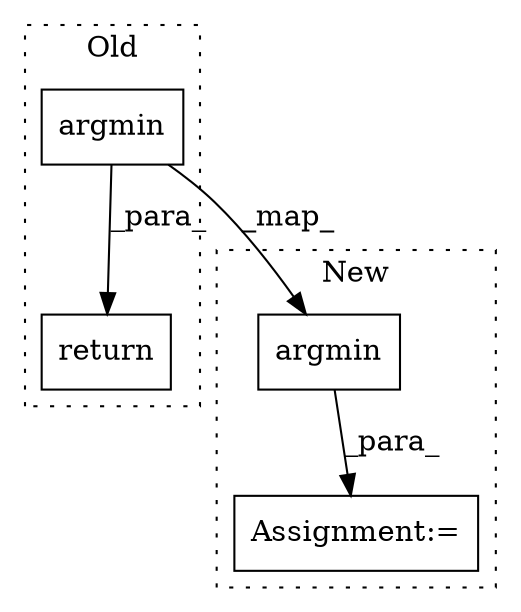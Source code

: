 digraph G {
subgraph cluster0 {
1 [label="argmin" a="32" s="3882,3898" l="7,1" shape="box"];
4 [label="return" a="41" s="3866" l="7" shape="box"];
label = "Old";
style="dotted";
}
subgraph cluster1 {
2 [label="argmin" a="32" s="4014,4030" l="7,1" shape="box"];
3 [label="Assignment:=" a="7" s="4004" l="1" shape="box"];
label = "New";
style="dotted";
}
1 -> 4 [label="_para_"];
1 -> 2 [label="_map_"];
2 -> 3 [label="_para_"];
}